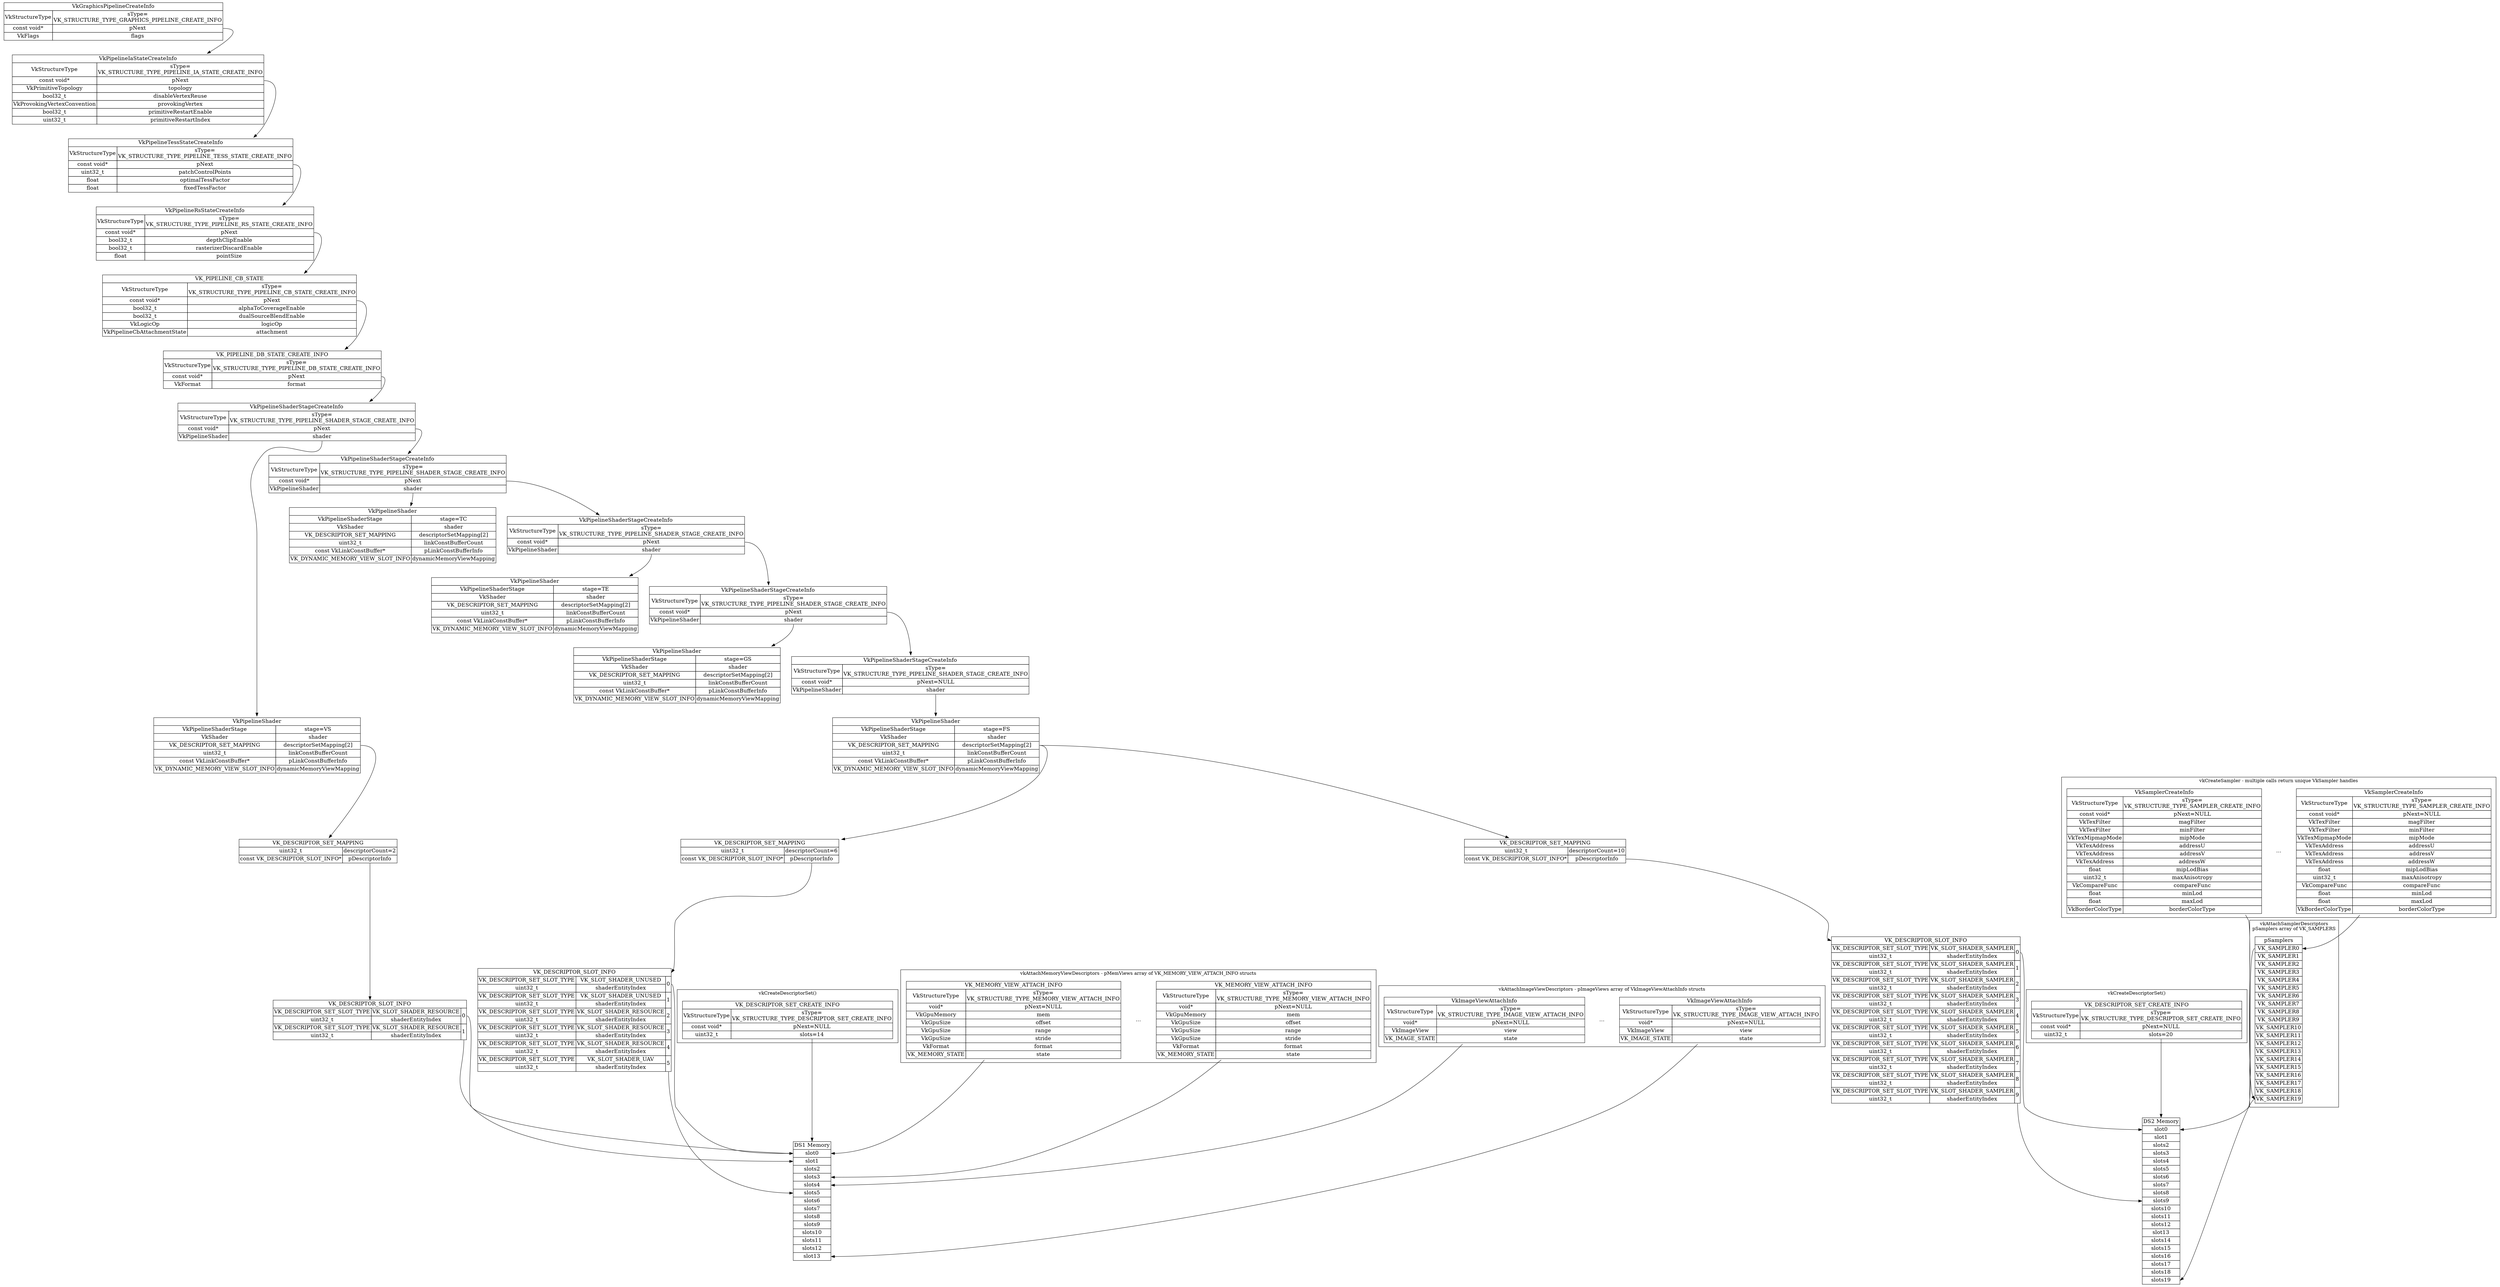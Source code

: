 digraph g {
graph [
rankdir = "TB"
];
node [
fontsize = "16"
shape = "plaintext"
];
edge [
];
"VkGraphicsPipelineCreateInfo_" [
label = <<TABLE BORDER="0" CELLBORDER="1" CELLSPACING="0"> <TR><TD COLSPAN="2" PORT="f0">VkGraphicsPipelineCreateInfo</TD></TR><TR><TD>VkStructureType</TD><TD>sType=<BR/>VK_STRUCTURE_TYPE_GRAPHICS_PIPELINE_CREATE_INFO</TD></TR><TR><TD>const void*</TD><TD PORT="f2">pNext</TD></TR><TR><TD>VkFlags</TD><TD>flags</TD></TR></TABLE>>
];
"VkPipelineIaStateCreateInfo_" [
label = <<TABLE BORDER="0" CELLBORDER="1" CELLSPACING="0"> <TR><TD COLSPAN="2" PORT="f0">VkPipelineIaStateCreateInfo</TD></TR><TR><TD>VkStructureType</TD><TD>sType=<BR/>VK_STRUCTURE_TYPE_PIPELINE_IA_STATE_CREATE_INFO</TD></TR><TR><TD>const void*</TD><TD PORT="f2">pNext</TD></TR><TR><TD>VkPrimitiveTopology</TD><TD>topology</TD></TR><TR><TD>bool32_t</TD><TD>disableVertexReuse</TD></TR><TR><TD>VkProvokingVertexConvention</TD><TD>provokingVertex</TD></TR><TR><TD>bool32_t</TD><TD>primitiveRestartEnable</TD></TR><TR><TD>uint32_t</TD><TD>primitiveRestartIndex</TD></TR></TABLE>>
];
"VkPipelineTessStateCreateInfo_" [
label = <<TABLE BORDER="0" CELLBORDER="1" CELLSPACING="0"> <TR><TD COLSPAN="2" PORT="f0">VkPipelineTessStateCreateInfo</TD></TR><TR><TD>VkStructureType</TD><TD>sType=<BR/>VK_STRUCTURE_TYPE_PIPELINE_TESS_STATE_CREATE_INFO</TD></TR><TR><TD>const void*</TD><TD PORT="f2">pNext</TD></TR><TR><TD>uint32_t</TD><TD>patchControlPoints</TD></TR> <TR><TD>float</TD><TD>optimalTessFactor</TD></TR><TR><TD>float</TD><TD>fixedTessFactor</TD></TR></TABLE>>
];
"VkPipelineRsStateCreateInfo_" [
label = <<TABLE BORDER="0" CELLBORDER="1" CELLSPACING="0"> <TR><TD COLSPAN="2" PORT="f0">VkPipelineRsStateCreateInfo</TD></TR><TR><TD>VkStructureType</TD><TD>sType=<BR/>VK_STRUCTURE_TYPE_PIPELINE_RS_STATE_CREATE_INFO</TD></TR> <TR><TD>const void*</TD><TD PORT="f2">pNext</TD></TR> <TR><TD>bool32_t</TD><TD>depthClipEnable</TD></TR> <TR><TD>bool32_t</TD><TD>rasterizerDiscardEnable</TD></TR> <TR><TD>float</TD><TD>pointSize</TD></TR> </TABLE>>
];
"VkPipelineCbStateCreateInfo_" [
label = <<TABLE BORDER="0" CELLBORDER="1" CELLSPACING="0"> <TR><TD COLSPAN="2" PORT="f0">VK_PIPELINE_CB_STATE</TD></TR><TR><TD>VkStructureType</TD><TD>sType=<BR/>VK_STRUCTURE_TYPE_PIPELINE_CB_STATE_CREATE_INFO</TD></TR> <TR><TD>const void*</TD><TD PORT="f2">pNext</TD></TR> <TR><TD>bool32_t</TD><TD>alphaToCoverageEnable</TD></TR> <TR><TD>bool32_t</TD><TD>dualSourceBlendEnable</TD></TR> <TR><TD>VkLogicOp</TD><TD>logicOp</TD></TR> <TR><TD>VkPipelineCbAttachmentState</TD><TD>attachment</TD></TR> </TABLE>>
];
"_VK_PIPELINE_DB_STATE_CREATE_INFO" [
label = <<TABLE BORDER="0" CELLBORDER="1" CELLSPACING="0"> <TR><TD COLSPAN="2" PORT="f0">VK_PIPELINE_DB_STATE_CREATE_INFO</TD></TR><TR><TD>VkStructureType</TD><TD>sType=<BR/>VK_STRUCTURE_TYPE_PIPELINE_DB_STATE_CREATE_INFO</TD></TR> <TR><TD>const void*</TD><TD PORT="f2">pNext</TD></TR> <TR><TD>VkFormat</TD><TD>format</TD></TR> </TABLE>>
];
"VS_VK_PIPELINE_SHADER_STAGE_CREATE_INFO" [
label = <<TABLE BORDER="0" CELLBORDER="1" CELLSPACING="0"> <TR><TD COLSPAN="2" PORT="f0">VkPipelineShaderStageCreateInfo</TD></TR><TR><TD>VkStructureType</TD><TD>sType=<BR/>VK_STRUCTURE_TYPE_PIPELINE_SHADER_STAGE_CREATE_INFO</TD></TR> <TR><TD>const void*</TD><TD PORT="f2">pNext</TD></TR> <TR><TD>VkPipelineShader</TD><TD PORT="f4">shader</TD></TR> </TABLE>>
];
"TC_VK_PIPELINE_SHADER_STAGE_CREATE_INFO" [
label = <<TABLE BORDER="0" CELLBORDER="1" CELLSPACING="0"> <TR><TD COLSPAN="2" PORT="f0">VkPipelineShaderStageCreateInfo</TD></TR><TR><TD>VkStructureType</TD><TD>sType=<BR/>VK_STRUCTURE_TYPE_PIPELINE_SHADER_STAGE_CREATE_INFO</TD></TR> <TR><TD>const void*</TD><TD PORT="f2">pNext</TD></TR> <TR><TD>VkPipelineShader</TD><TD PORT="f4">shader</TD></TR> </TABLE>>
];
"TE_VK_PIPELINE_SHADER_STAGE_CREATE_INFO" [
label = <<TABLE BORDER="0" CELLBORDER="1" CELLSPACING="0"> <TR><TD COLSPAN="2" PORT="f0">VkPipelineShaderStageCreateInfo</TD></TR><TR><TD>VkStructureType</TD><TD>sType=<BR/>VK_STRUCTURE_TYPE_PIPELINE_SHADER_STAGE_CREATE_INFO</TD></TR> <TR><TD>const void*</TD><TD PORT="f2">pNext</TD></TR> <TR><TD>VkPipelineShader</TD><TD PORT="f4">shader</TD></TR> </TABLE>>
];
"GS_VK_PIPELINE_SHADER_STAGE_CREATE_INFO" [
label = <<TABLE BORDER="0" CELLBORDER="1" CELLSPACING="0"> <TR><TD COLSPAN="2" PORT="f0">VkPipelineShaderStageCreateInfo</TD></TR><TR><TD>VkStructureType</TD><TD>sType=<BR/>VK_STRUCTURE_TYPE_PIPELINE_SHADER_STAGE_CREATE_INFO</TD></TR> <TR><TD>const void*</TD><TD PORT="f2">pNext</TD></TR> <TR><TD>VkPipelineShader</TD><TD PORT="f4">shader</TD></TR> </TABLE>>
];
"FS_VK_PIPELINE_SHADER_STAGE_CREATE_INFO" [
label = <<TABLE BORDER="0" CELLBORDER="1" CELLSPACING="0"> <TR><TD COLSPAN="2" PORT="f0">VkPipelineShaderStageCreateInfo</TD></TR><TR><TD>VkStructureType</TD><TD>sType=<BR/>VK_STRUCTURE_TYPE_PIPELINE_SHADER_STAGE_CREATE_INFO</TD></TR> <TR><TD>const void*</TD><TD PORT="f2">pNext=NULL</TD></TR> <TR><TD>VkPipelineShader</TD><TD PORT="f4">shader</TD></TR> </TABLE>>
];
"VS_VK_PIPELINE_SHADER" [
label = <<TABLE BORDER="0" CELLBORDER="1" CELLSPACING="0"> <TR><TD COLSPAN="2" PORT="f0">VkPipelineShader</TD></TR><TR><TD PORT="f1">VkPipelineShaderStage</TD><TD PORT="f2">stage=VS</TD></TR><TR><TD PORT="f3">VkShader</TD><TD PORT="f4">shader</TD></TR><TR><TD PORT="f5">VK_DESCRIPTOR_SET_MAPPING</TD><TD PORT="f6">descriptorSetMapping[2]</TD></TR><TR><TD PORT="f7">uint32_t</TD><TD PORT="f8">linkConstBufferCount</TD></TR><TR><TD PORT="f9">const VkLinkConstBuffer*</TD><TD PORT="f10">pLinkConstBufferInfo</TD></TR><TR><TD PORT="f11">VK_DYNAMIC_MEMORY_VIEW_SLOT_INFO</TD><TD PORT="f12">dynamicMemoryViewMapping</TD></TR></TABLE>>
];
"TC_VK_PIPELINE_SHADER" [
label = <<TABLE BORDER="0" CELLBORDER="1" CELLSPACING="0"> <TR><TD COLSPAN="2" PORT="f0">VkPipelineShader</TD></TR><TR><TD PORT="f1">VkPipelineShaderStage</TD><TD PORT="f2">stage=TC</TD></TR><TR><TD PORT="f3">VkShader</TD><TD PORT="f4">shader</TD></TR><TR><TD PORT="f5">VK_DESCRIPTOR_SET_MAPPING</TD><TD PORT="f6">descriptorSetMapping[2]</TD></TR><TR><TD PORT="f7">uint32_t</TD><TD PORT="f8">linkConstBufferCount</TD></TR><TR><TD PORT="f9">const VkLinkConstBuffer*</TD><TD PORT="f10">pLinkConstBufferInfo</TD></TR><TR><TD PORT="f11">VK_DYNAMIC_MEMORY_VIEW_SLOT_INFO</TD><TD PORT="f12">dynamicMemoryViewMapping</TD></TR></TABLE>>
];
"TE_VK_PIPELINE_SHADER" [
label = <<TABLE BORDER="0" CELLBORDER="1" CELLSPACING="0"> <TR><TD COLSPAN="2" PORT="f0">VkPipelineShader</TD></TR><TR><TD PORT="f1">VkPipelineShaderStage</TD><TD PORT="f2">stage=TE</TD></TR><TR><TD PORT="f3">VkShader</TD><TD PORT="f4">shader</TD></TR><TR><TD PORT="f5">VK_DESCRIPTOR_SET_MAPPING</TD><TD PORT="f6">descriptorSetMapping[2]</TD></TR><TR><TD PORT="f7">uint32_t</TD><TD PORT="f8">linkConstBufferCount</TD></TR><TR><TD PORT="f9">const VkLinkConstBuffer*</TD><TD PORT="f10">pLinkConstBufferInfo</TD></TR><TR><TD PORT="f11">VK_DYNAMIC_MEMORY_VIEW_SLOT_INFO</TD><TD PORT="f12">dynamicMemoryViewMapping</TD></TR></TABLE>>
];
"GS_VK_PIPELINE_SHADER" [
label = <<TABLE BORDER="0" CELLBORDER="1" CELLSPACING="0"> <TR><TD COLSPAN="2" PORT="f0">VkPipelineShader</TD></TR><TR><TD PORT="f1">VkPipelineShaderStage</TD><TD PORT="f2">stage=GS</TD></TR><TR><TD PORT="f3">VkShader</TD><TD PORT="f4">shader</TD></TR><TR><TD PORT="f5">VK_DESCRIPTOR_SET_MAPPING</TD><TD PORT="f6">descriptorSetMapping[2]</TD></TR><TR><TD PORT="f7">uint32_t</TD><TD PORT="f8">linkConstBufferCount</TD></TR><TR><TD PORT="f9">const VkLinkConstBuffer*</TD><TD PORT="f10">pLinkConstBufferInfo</TD></TR><TR><TD PORT="f11">VK_DYNAMIC_MEMORY_VIEW_SLOT_INFO</TD><TD PORT="f12">dynamicMemoryViewMapping</TD></TR></TABLE>>
];
"FS_VK_PIPELINE_SHADER" [
label = <<TABLE BORDER="0" CELLBORDER="1" CELLSPACING="0"> <TR><TD COLSPAN="2" PORT="f0">VkPipelineShader</TD></TR><TR><TD PORT="f1">VkPipelineShaderStage</TD><TD PORT="f2">stage=FS</TD></TR><TR><TD PORT="f3">VkShader</TD><TD PORT="f4">shader</TD></TR><TR><TD PORT="f5">VK_DESCRIPTOR_SET_MAPPING</TD><TD PORT="f6">descriptorSetMapping[2]</TD></TR><TR><TD PORT="f7">uint32_t</TD><TD PORT="f8">linkConstBufferCount</TD></TR><TR><TD PORT="f9">const VkLinkConstBuffer*</TD><TD PORT="f10">pLinkConstBufferInfo</TD></TR><TR><TD PORT="f11">VK_DYNAMIC_MEMORY_VIEW_SLOT_INFO</TD><TD PORT="f12">dynamicMemoryViewMapping</TD></TR></TABLE>>
];
"VkGraphicsPipelineCreateInfo_":f2 -> "VkPipelineIaStateCreateInfo_" [
id = 100
];
"VkPipelineIaStateCreateInfo_":f2 -> "VkPipelineTessStateCreateInfo_" [
id = 101
];
"VkPipelineTessStateCreateInfo_":f2 -> "VkPipelineRsStateCreateInfo_" [
id = 102
];
"VkPipelineRsStateCreateInfo_":f2 -> "VkPipelineCbStateCreateInfo_" [
id = 103
];
"VkPipelineCbStateCreateInfo_":f2 -> "_VK_PIPELINE_DB_STATE_CREATE_INFO" [
id = 104
];
"_VK_PIPELINE_DB_STATE_CREATE_INFO":f2 -> "VS_VK_PIPELINE_SHADER_STAGE_CREATE_INFO" [
id = 105
];
"VS_VK_PIPELINE_SHADER_STAGE_CREATE_INFO":f2 -> "TC_VK_PIPELINE_SHADER_STAGE_CREATE_INFO" [
id = 106
];
"TC_VK_PIPELINE_SHADER_STAGE_CREATE_INFO":f2 -> "TE_VK_PIPELINE_SHADER_STAGE_CREATE_INFO" [
id = 107
];
"TE_VK_PIPELINE_SHADER_STAGE_CREATE_INFO":f2 -> "GS_VK_PIPELINE_SHADER_STAGE_CREATE_INFO" [
id = 108
];
"GS_VK_PIPELINE_SHADER_STAGE_CREATE_INFO":f2 -> "FS_VK_PIPELINE_SHADER_STAGE_CREATE_INFO" [
id = 109
];
"VS_VK_PIPELINE_SHADER_STAGE_CREATE_INFO":f4 -> "VS_VK_PIPELINE_SHADER" [
id = 110
];
"TE_VK_PIPELINE_SHADER_STAGE_CREATE_INFO":f4 -> "TE_VK_PIPELINE_SHADER" [
id = 111
];
"TC_VK_PIPELINE_SHADER_STAGE_CREATE_INFO":f4 -> "TC_VK_PIPELINE_SHADER" [
id = 112
];
"GS_VK_PIPELINE_SHADER_STAGE_CREATE_INFO":f4 -> "GS_VK_PIPELINE_SHADER" [
id = 113
];
"FS_VK_PIPELINE_SHADER_STAGE_CREATE_INFO":f4 -> "FS_VK_PIPELINE_SHADER" [
id = 114
];
subgraph clusterDSCreate1
{
label="vkCreateDescriptorSet()"
"_VK_DESCRIPTOR_SET_CREATE_INFO1" [
label = <<TABLE BORDER="0" CELLBORDER="1" CELLSPACING="0"> <TR><TD COLSPAN="2" PORT="f0">VK_DESCRIPTOR_SET_CREATE_INFO</TD></TR><TR><TD PORT="f1">VkStructureType</TD><TD>sType=<BR/>VK_STRUCTURE_TYPE_DESCRIPTOR_SET_CREATE_INFO</TD></TR><TR><TD>const void*</TD><TD PORT="f2">pNext=NULL</TD></TR><TR><TD PORT="f3">uint32_t</TD><TD PORT="f4">slots=14</TD></TR></TABLE>>
];
}
subgraph clusterDSCreate2
{
label="vkCreateDescriptorSet()"
"_VK_DESCRIPTOR_SET_CREATE_INFO2" [
label = <<TABLE BORDER="0" CELLBORDER="1" CELLSPACING="0"> <TR><TD COLSPAN="2" PORT="f0">VK_DESCRIPTOR_SET_CREATE_INFO</TD></TR><TR><TD PORT="f1">VkStructureType</TD><TD>sType=<BR/>VK_STRUCTURE_TYPE_DESCRIPTOR_SET_CREATE_INFO</TD></TR><TR><TD>const void*</TD><TD PORT="f2">pNext=NULL</TD></TR><TR><TD PORT="f3">uint32_t</TD><TD PORT="f4">slots=20</TD></TR></TABLE>>
];
}
subgraph clusterSamplerCreate
{
label="vkCreateSampler - multiple calls return unique VkSampler handles"
"_VK_SAMPLER_CREATE_INFO_0" [
label = <<TABLE BORDER="0" CELLBORDER="1" CELLSPACING="0"> <TR><TD COLSPAN="2" PORT="f0">VkSamplerCreateInfo</TD></TR><TR><TD PORT="f1">VkStructureType</TD><TD PORT="f2">sType=<BR/>VK_STRUCTURE_TYPE_SAMPLER_CREATE_INFO</TD></TR><TR><TD PORT="f3">const void*</TD><TD PORT="f4">pNext=NULL</TD></TR><TR><TD PORT="f5">VkTexFilter</TD><TD PORT="f6">magFilter</TD></TR><TR><TD PORT="f7">VkTexFilter</TD><TD PORT="f8">minFilter</TD></TR><TR><TD PORT="f9">VkTexMipmapMode</TD><TD PORT="f10">mipMode</TD></TR><TR><TD PORT="f11">VkTexAddress</TD><TD PORT="f12">addressU</TD></TR><TR><TD PORT="f13">VkTexAddress</TD><TD PORT="f14">addressV</TD></TR><TR><TD PORT="f15">VkTexAddress</TD><TD PORT="f16">addressW</TD></TR><TR><TD PORT="f17">float</TD><TD PORT="f18">mipLodBias</TD></TR><TR><TD PORT="f19">uint32_t</TD><TD PORT="f20">maxAnisotropy</TD></TR><TR><TD PORT="f21">VkCompareFunc</TD><TD PORT="f22">compareFunc</TD></TR><TR><TD PORT="f23">float</TD><TD PORT="f24">minLod</TD></TR><TR><TD PORT="f25">float</TD><TD PORT="f26">maxLod</TD></TR><TR><TD PORT="f27">VkBorderColorType</TD><TD PORT="f28">borderColorType</TD></TR></TABLE>>
];
"SAMPLER_ELLIPSES" [
label = "..."
];
"_VK_SAMPLER_CREATE_INFO_19" [
label = <<TABLE BORDER="0" CELLBORDER="1" CELLSPACING="0"> <TR><TD COLSPAN="2" PORT="f0">VkSamplerCreateInfo</TD></TR><TR><TD PORT="f1">VkStructureType</TD><TD PORT="f2">sType=<BR/>VK_STRUCTURE_TYPE_SAMPLER_CREATE_INFO</TD></TR><TR><TD PORT="f3">const void*</TD><TD PORT="f4">pNext=NULL</TD></TR><TR><TD PORT="f5">VkTexFilter</TD><TD PORT="f6">magFilter</TD></TR><TR><TD PORT="f7">VkTexFilter</TD><TD PORT="f8">minFilter</TD></TR><TR><TD PORT="f9">VkTexMipmapMode</TD><TD PORT="f10">mipMode</TD></TR><TR><TD PORT="f11">VkTexAddress</TD><TD PORT="f12">addressU</TD></TR><TR><TD PORT="f13">VkTexAddress</TD><TD PORT="f14">addressV</TD></TR><TR><TD PORT="f15">VkTexAddress</TD><TD PORT="f16">addressW</TD></TR><TR><TD PORT="f17">float</TD><TD PORT="f18">mipLodBias</TD></TR><TR><TD PORT="f19">uint32_t</TD><TD PORT="f20">maxAnisotropy</TD></TR><TR><TD PORT="f21">VkCompareFunc</TD><TD PORT="f22">compareFunc</TD></TR><TR><TD PORT="f23">float</TD><TD PORT="f24">minLod</TD></TR><TR><TD PORT="f25">float</TD><TD PORT="f26">maxLod</TD></TR><TR><TD PORT="f27">VkBorderColorType</TD><TD PORT="f28">borderColorType</TD></TR></TABLE>>
];
}
subgraph clusterSamplerAttach
{
label="vkAttachSamplerDescriptors&#92;npSamplers array of VK_SAMPLERS"
"SAMPLER_ARRAY" [
label = <<TABLE BORDER="0" CELLBORDER="1" CELLSPACING="0"> <TR><TD PORT="pSamp">pSamplers</TD></TR><TR><TD PORT="f0">VK_SAMPLER0</TD></TR><TR><TD PORT="f1">VK_SAMPLER1</TD></TR><TR><TD PORT="f2">VK_SAMPLER2</TD></TR><TR><TD PORT="f3">VK_SAMPLER3</TD></TR><TR><TD PORT="f4">VK_SAMPLER4</TD></TR><TR><TD PORT="f5">VK_SAMPLER5</TD></TR><TR><TD PORT="f6">VK_SAMPLER6</TD></TR><TR><TD PORT="f7">VK_SAMPLER7</TD></TR><TR><TD PORT="f8">VK_SAMPLER8</TD></TR><TR><TD PORT="f9">VK_SAMPLER9</TD></TR><TR><TD PORT="f10">VK_SAMPLER10</TD></TR><TR><TD PORT="f11">VK_SAMPLER11</TD></TR><TR><TD PORT="f12">VK_SAMPLER12</TD></TR><TR><TD PORT="f13">VK_SAMPLER13</TD></TR><TR><TD PORT="f14">VK_SAMPLER14</TD></TR><TR><TD PORT="f15">VK_SAMPLER15</TD></TR><TR><TD PORT="f16">VK_SAMPLER16</TD></TR><TR><TD PORT="f17">VK_SAMPLER17</TD></TR><TR><TD PORT="f18">VK_SAMPLER18</TD></TR><TR><TD PORT="f19">VK_SAMPLER19</TD></TR></TABLE>>
];
}
"DS1_MEMORY" [
label = <<TABLE BORDER="0" CELLBORDER="1" CELLSPACING="0"> <TR><TD PORT="ds1">DS1 Memory</TD></TR><TR><TD PORT="f0">slot0</TD></TR><TR><TD PORT="f1">slot1</TD></TR><TR><TD PORT="f2">slots2</TD></TR><TR><TD PORT="f3">slots3</TD></TR><TR><TD PORT="f4">slots4</TD></TR><TR><TD PORT="f5">slots5</TD></TR><TR><TD PORT="f6">slots6</TD></TR><TR><TD PORT="f7">slots7</TD></TR><TR><TD PORT="f8">slots8</TD></TR><TR><TD PORT="f9">slots9</TD></TR><TR><TD PORT="f10">slots10</TD></TR><TR><TD PORT="f11">slots11</TD></TR><TR><TD PORT="f12">slots12</TD></TR><TR><TD PORT="f13">slot13</TD></TR></TABLE>>
];
"DS2_MEMORY" [
label = <<TABLE BORDER="0" CELLBORDER="1" CELLSPACING="0"> <TR><TD PORT="ds2">DS2 Memory</TD></TR><TR><TD PORT="f0">slot0</TD></TR><TR><TD PORT="f1">slot1</TD></TR><TR><TD PORT="f2">slots2</TD></TR><TR><TD PORT="f3">slots3</TD></TR><TR><TD PORT="f4">slots4</TD></TR><TR><TD PORT="f5">slots5</TD></TR><TR><TD PORT="f6">slots6</TD></TR><TR><TD PORT="f7">slots7</TD></TR><TR><TD PORT="f8">slots8</TD></TR><TR><TD PORT="f9">slots9</TD></TR><TR><TD PORT="f10">slots10</TD></TR><TR><TD PORT="f11">slots11</TD></TR><TR><TD PORT="f12">slots12</TD></TR><TR><TD PORT="f13">slot13</TD></TR><TR><TD PORT="f14">slots14</TD></TR><TR><TD PORT="f15">slots15</TD></TR><TR><TD PORT="f16">slots16</TD></TR><TR><TD PORT="f17">slots17</TD></TR><TR><TD PORT="f18">slots18</TD></TR><TR><TD PORT="f19">slots19</TD></TR></TABLE>>
];
subgraph clusterMemoryView
{
label="vkAttachMemoryViewDescriptors - pMemViews array of VK_MEMORY_VIEW_ATTACH_INFO structs"
"_VK_MEMORY_VIEW_ATTACH_INFO_3" [
label = <<TABLE BORDER="0" CELLBORDER="1" CELLSPACING="0"> <TR><TD COLSPAN="2" PORT="f0">VK_MEMORY_VIEW_ATTACH_INFO</TD></TR><TR><TD PORT="f1">VkStructureType</TD><TD PORT="f2">sType=<BR/>VK_STRUCTURE_TYPE_MEMORY_VIEW_ATTACH_INFO</TD></TR><TR><TD PORT="f3">void*</TD><TD PORT="f4">pNext=NULL</TD></TR><TR><TD PORT="f5">VkGpuMemory</TD><TD PORT="f6">mem</TD></TR><TR><TD PORT="f7">VkGpuSize</TD><TD PORT="f8">offset</TD></TR><TR><TD PORT="f9">VkGpuSize</TD><TD PORT="f10">range</TD></TR><TR><TD PORT="f11">VkGpuSize</TD><TD PORT="f12">stride</TD></TR><TR><TD PORT="f13">VkFormat</TD><TD PORT="f14">format</TD></TR><TR><TD PORT="f15">VK_MEMORY_STATE</TD><TD PORT="f16">state</TD></TR></TABLE>>
];
"MEM_VIEW_ELLIPSES" [
label = "..."
];
"_VK_MEMORY_VIEW_ATTACH_INFO_0" [
label = <<TABLE BORDER="0" CELLBORDER="1" CELLSPACING="0"> <TR><TD COLSPAN="2" PORT="f0">VK_MEMORY_VIEW_ATTACH_INFO</TD></TR><TR><TD PORT="f1">VkStructureType</TD><TD PORT="f2">sType=<BR/>VK_STRUCTURE_TYPE_MEMORY_VIEW_ATTACH_INFO</TD></TR><TR><TD PORT="f3">void*</TD><TD PORT="f4">pNext=NULL</TD></TR><TR><TD PORT="f5">VkGpuMemory</TD><TD PORT="f6">mem</TD></TR><TR><TD PORT="f7">VkGpuSize</TD><TD PORT="f8">offset</TD></TR><TR><TD PORT="f9">VkGpuSize</TD><TD PORT="f10">range</TD></TR><TR><TD PORT="f11">VkGpuSize</TD><TD PORT="f12">stride</TD></TR><TR><TD PORT="f13">VkFormat</TD><TD PORT="f14">format</TD></TR><TR><TD PORT="f15">VK_MEMORY_STATE</TD><TD PORT="f16">state</TD></TR></TABLE>>
];
}
subgraph clusterImageView
{
label="vkAttachImageViewDescriptors - pImageViews array of VkImageViewAttachInfo structs"
"_VK_IMAGE_VIEW_ATTACH_INFO_9" [
label = <<TABLE BORDER="0" CELLBORDER="1" CELLSPACING="0"> <TR><TD COLSPAN="2" PORT="f0">VkImageViewAttachInfo</TD></TR><TR><TD PORT="f1">VkStructureType</TD><TD PORT="f2">sType=<BR/>VK_STRUCTURE_TYPE_IMAGE_VIEW_ATTACH_INFO</TD></TR><TR><TD PORT="f3">void*</TD><TD PORT="f4">pNext=NULL</TD></TR><TR><TD PORT="f5">VkImageView</TD><TD PORT="f6">view</TD></TR><TR><TD PORT="f7">VK_IMAGE_STATE</TD><TD PORT="f8">state</TD></TR></TABLE>>
];
"IMG_VIEW_ELLIPSES" [
label = "..."
];
"_VK_IMAGE_VIEW_ATTACH_INFO_0" [
label = <<TABLE BORDER="0" CELLBORDER="1" CELLSPACING="0"> <TR><TD COLSPAN="2" PORT="f0">VkImageViewAttachInfo</TD></TR><TR><TD PORT="f1">VkStructureType</TD><TD PORT="f2">sType=<BR/>VK_STRUCTURE_TYPE_IMAGE_VIEW_ATTACH_INFO</TD></TR><TR><TD PORT="f3">void*</TD><TD PORT="f4">pNext=NULL</TD></TR><TR><TD PORT="f5">VkImageView</TD><TD PORT="f6">view</TD></TR><TR><TD PORT="f7">VK_IMAGE_STATE</TD><TD PORT="f8">state</TD></TR></TABLE>>
];
}
"VS_VK_DESCRIPTOR_SET_MAPPING" [
label = <<TABLE BORDER="0" CELLBORDER="1" CELLSPACING="0"> <TR><TD COLSPAN="2" PORT="f0">VK_DESCRIPTOR_SET_MAPPING</TD></TR><TR><TD PORT="f1">uint32_t</TD><TD PORT="f2">descriptorCount=2</TD></TR><TR><TD PORT="f3">const VK_DESCRIPTOR_SLOT_INFO*</TD><TD PORT="f4">pDescriptorInfo</TD></TR></TABLE>>
];
"VS_VK_DESCRIPTOR_SLOT_INFO" [
label = <<TABLE BORDER="0" CELLBORDER="1" CELLSPACING="0"> <TR><TD COLSPAN="3" PORT="f0">VK_DESCRIPTOR_SLOT_INFO</TD></TR><TR><TD PORT="f2">VK_DESCRIPTOR_SET_SLOT_TYPE</TD><TD PORT="f3">VK_SLOT_SHADER_RESOURCE</TD><TD ROWSPAN="2" PORT="f1">0</TD></TR><TR><TD PORT="f4">uint32_t</TD><TD PORT="f5">shaderEntityIndex</TD></TR><TR><TD PORT="f7">VK_DESCRIPTOR_SET_SLOT_TYPE</TD><TD PORT="f8">VK_SLOT_SHADER_RESOURCE</TD><TD ROWSPAN="2" PORT="f6">1</TD></TR><TR><TD PORT="f9">uint32_t</TD><TD PORT="f10">shaderEntityIndex</TD></TR></TABLE>>
];
"FS0_VK_DESCRIPTOR_SET_MAPPING" [
label = <<TABLE BORDER="0" CELLBORDER="1" CELLSPACING="0"> <TR><TD COLSPAN="2" PORT="f0">VK_DESCRIPTOR_SET_MAPPING</TD></TR><TR><TD PORT="f1">uint32_t</TD><TD PORT="f2">descriptorCount=6</TD></TR><TR><TD PORT="f3">const VK_DESCRIPTOR_SLOT_INFO*</TD><TD PORT="f4">pDescriptorInfo</TD></TR></TABLE>>
];
"FS0_VK_DESCRIPTOR_SLOT_INFO" [
label = <<TABLE BORDER="0" CELLBORDER="1" CELLSPACING="0"> <TR><TD COLSPAN="3" PORT="f0">VK_DESCRIPTOR_SLOT_INFO</TD></TR><TR><TD PORT="f2">VK_DESCRIPTOR_SET_SLOT_TYPE</TD><TD PORT="f3">VK_SLOT_SHADER_UNUSED</TD><TD ROWSPAN="2" PORT="f1">0</TD></TR><TR><TD PORT="f4">uint32_t</TD><TD PORT="f5">shaderEntityIndex</TD></TR><TR><TD PORT="f7">VK_DESCRIPTOR_SET_SLOT_TYPE</TD><TD PORT="f8">VK_SLOT_SHADER_UNUSED</TD><TD ROWSPAN="2" PORT="f6">1</TD></TR><TR><TD PORT="f9">uint32_t</TD><TD PORT="f10">shaderEntityIndex</TD></TR><TR><TD PORT="f12">VK_DESCRIPTOR_SET_SLOT_TYPE</TD><TD PORT="f13">VK_SLOT_SHADER_RESOURCE</TD><TD ROWSPAN="2" PORT="f11">2</TD></TR><TR><TD PORT="f14">uint32_t</TD><TD PORT="f15">shaderEntityIndex</TD></TR><TR><TD PORT="f17">VK_DESCRIPTOR_SET_SLOT_TYPE</TD><TD PORT="f18">VK_SLOT_SHADER_RESOURCE</TD><TD ROWSPAN="2" PORT="f16">3</TD></TR><TR><TD PORT="f19">uint32_t</TD><TD PORT="f20">shaderEntityIndex</TD></TR><TR><TD PORT="f22">VK_DESCRIPTOR_SET_SLOT_TYPE</TD><TD PORT="f23">VK_SLOT_SHADER_RESOURCE</TD><TD ROWSPAN="2" PORT="f21">4</TD></TR><TR><TD PORT="f24">uint32_t</TD><TD PORT="f25">shaderEntityIndex</TD></TR><TR><TD PORT="f27">VK_DESCRIPTOR_SET_SLOT_TYPE</TD><TD PORT="f28">VK_SLOT_SHADER_UAV</TD><TD ROWSPAN="2" PORT="f26">5</TD></TR><TR><TD PORT="f29">uint32_t</TD><TD PORT="f30">shaderEntityIndex</TD></TR></TABLE>>
];
"FS1_VK_DESCRIPTOR_SET_MAPPING" [
label = <<TABLE BORDER="0" CELLBORDER="1" CELLSPACING="0"> <TR><TD COLSPAN="2" PORT="f0">VK_DESCRIPTOR_SET_MAPPING</TD></TR><TR><TD PORT="f1">uint32_t</TD><TD PORT="f2">descriptorCount=10</TD></TR><TR><TD PORT="f3">const VK_DESCRIPTOR_SLOT_INFO*</TD><TD PORT="f4">pDescriptorInfo</TD></TR></TABLE>>
];
"FS1_VK_DESCRIPTOR_SLOT_INFO" [
label = <<TABLE BORDER="0" CELLBORDER="1" CELLSPACING="0"> <TR><TD COLSPAN="3" PORT="f0">VK_DESCRIPTOR_SLOT_INFO</TD></TR><TR><TD PORT="f2">VK_DESCRIPTOR_SET_SLOT_TYPE</TD><TD PORT="f3">VK_SLOT_SHADER_SAMPLER</TD><TD ROWSPAN="2" PORT="f1">0</TD></TR><TR><TD PORT="f4">uint32_t</TD><TD PORT="f5">shaderEntityIndex</TD></TR><TR><TD PORT="f7">VK_DESCRIPTOR_SET_SLOT_TYPE</TD><TD PORT="f8">VK_SLOT_SHADER_SAMPLER</TD><TD ROWSPAN="2" PORT="f6">1</TD></TR><TR><TD PORT="f9">uint32_t</TD><TD PORT="f10">shaderEntityIndex</TD></TR><TR><TD PORT="f12">VK_DESCRIPTOR_SET_SLOT_TYPE</TD><TD PORT="f13">VK_SLOT_SHADER_SAMPLER</TD><TD ROWSPAN="2" PORT="f11">2</TD></TR><TR><TD PORT="f14">uint32_t</TD><TD PORT="f15">shaderEntityIndex</TD></TR><TR><TD PORT="f17">VK_DESCRIPTOR_SET_SLOT_TYPE</TD><TD PORT="f18">VK_SLOT_SHADER_SAMPLER</TD><TD ROWSPAN="2" PORT="f16">3</TD></TR><TR><TD PORT="f19">uint32_t</TD><TD PORT="f20">shaderEntityIndex</TD></TR><TR><TD PORT="f22">VK_DESCRIPTOR_SET_SLOT_TYPE</TD><TD PORT="f23">VK_SLOT_SHADER_SAMPLER</TD><TD ROWSPAN="2" PORT="f21">4</TD></TR><TR><TD PORT="f24">uint32_t</TD><TD PORT="f25">shaderEntityIndex</TD></TR><TR><TD PORT="f27">VK_DESCRIPTOR_SET_SLOT_TYPE</TD><TD PORT="f28">VK_SLOT_SHADER_SAMPLER</TD><TD ROWSPAN="2" PORT="f26">5</TD></TR><TR><TD PORT="f29">uint32_t</TD><TD PORT="f30">shaderEntityIndex</TD></TR><TR><TD PORT="f32">VK_DESCRIPTOR_SET_SLOT_TYPE</TD><TD PORT="f33">VK_SLOT_SHADER_SAMPLER</TD><TD ROWSPAN="2" PORT="f31">6</TD></TR><TR><TD PORT="f34">uint32_t</TD><TD PORT="f35">shaderEntityIndex</TD></TR><TR><TD PORT="f37">VK_DESCRIPTOR_SET_SLOT_TYPE</TD><TD PORT="f38">VK_SLOT_SHADER_SAMPLER</TD><TD ROWSPAN="2" PORT="f36">7</TD></TR><TR><TD PORT="f39">uint32_t</TD><TD PORT="f40">shaderEntityIndex</TD></TR><TR><TD PORT="f42">VK_DESCRIPTOR_SET_SLOT_TYPE</TD><TD PORT="f43">VK_SLOT_SHADER_SAMPLER</TD><TD ROWSPAN="2" PORT="f41">8</TD></TR><TR><TD PORT="f44">uint32_t</TD><TD PORT="f45">shaderEntityIndex</TD></TR><TR><TD PORT="f47">VK_DESCRIPTOR_SET_SLOT_TYPE</TD><TD PORT="f48">VK_SLOT_SHADER_SAMPLER</TD><TD ROWSPAN="2" PORT="f46">9</TD></TR><TR><TD PORT="f49">uint32_t</TD><TD PORT="f50">shaderEntityIndex</TD></TR></TABLE>>
];
/*
"_VK_DESCRIPTOR_SET_CREATE_INFO1":f2 -> "_VK_DESCRIPTOR_SET_CREATE_INFO2":f0 [
id = 0
];
*/
"_VK_DESCRIPTOR_SET_CREATE_INFO1":f4 -> "DS1_MEMORY":ds1 [
id = 1
];
"_VK_DESCRIPTOR_SET_CREATE_INFO2":f4 -> "DS2_MEMORY":ds2 [
id = 2
];
/*
"_VK_SAMPLER_CREATE_INFO_0":f4 -> "_ELLIPSE0" [
id = 3
];
"_ELLIPSE0" -> "_VK_SAMPLER_CREATE_INFO_19":f0 [
id = 3
];
*/
"_VK_SAMPLER_CREATE_INFO_0" -> "SAMPLER_ARRAY":f0 [
id = 4
];
"_VK_SAMPLER_CREATE_INFO_19" -> "SAMPLER_ARRAY":f19 [
id = 5
];
"SAMPLER_ARRAY":f0 -> "DS2_MEMORY":f0 [
id = 6
];
"SAMPLER_ARRAY":f19 -> "DS2_MEMORY":f19 [
id = 7
];
/*
"_VK_MEMORY_VIEW_ATTACH_INFO_0":f4 -> "_ELLIPSE1" [
id = 6
];
"_ELLIPSE1" -> "_VK_MEMORY_VIEW_ATTACH_INFO_3":f0 [
id = 7
];
"_VK_IMAGE_VIEW_ATTACH_INFO_0":f4 -> "_ELLIPSE2" [
id = 8
];
"_ELLIPSE2" -> "_VK_IMAGE_VIEW_ATTACH_INFO_9":f0 [
id = 9
];
*/
"_VK_MEMORY_VIEW_ATTACH_INFO_0" -> "DS1_MEMORY":f0 [
id = 10
];
"_VK_MEMORY_VIEW_ATTACH_INFO_3" -> "DS1_MEMORY":f3 [
id = 11
];
"_VK_IMAGE_VIEW_ATTACH_INFO_0" -> "DS1_MEMORY":f4 [
id = 10
];
"_VK_IMAGE_VIEW_ATTACH_INFO_9" -> "DS1_MEMORY":f13 [
id = 11
];
"VS_VK_DESCRIPTOR_SET_MAPPING":f4 -> "VS_VK_DESCRIPTOR_SLOT_INFO":f0 [
id = 12
];
"VS_VK_DESCRIPTOR_SLOT_INFO":f1 -> "DS1_MEMORY":f0 [
id = 13
];
"VS_VK_DESCRIPTOR_SLOT_INFO":f6 -> "DS1_MEMORY":f1 [
id = 14
];
"FS0_VK_DESCRIPTOR_SET_MAPPING":f4 -> "FS0_VK_DESCRIPTOR_SLOT_INFO":f0 [
id = 15
];
"FS0_VK_DESCRIPTOR_SLOT_INFO":f1 -> "DS1_MEMORY":f0 [
id = 16
];
"FS0_VK_DESCRIPTOR_SLOT_INFO":f26 -> "DS1_MEMORY":f5 [
id = 17
];
"FS1_VK_DESCRIPTOR_SET_MAPPING":f4 -> "FS1_VK_DESCRIPTOR_SLOT_INFO":f0 [
id = 15
];
"FS1_VK_DESCRIPTOR_SLOT_INFO":f1 -> "DS2_MEMORY":f0 [
id = 16
];
"FS1_VK_DESCRIPTOR_SLOT_INFO":f46 -> "DS2_MEMORY":f9 [
id = 17
];
"FS_VK_PIPELINE_SHADER":f6 -> "FS0_VK_DESCRIPTOR_SET_MAPPING" [
id = 18
];
"FS_VK_PIPELINE_SHADER":f6 -> "FS1_VK_DESCRIPTOR_SET_MAPPING" [
id = 19
];
"VS_VK_PIPELINE_SHADER":f6 -> "VS_VK_DESCRIPTOR_SET_MAPPING" [
id = 20
];
}

